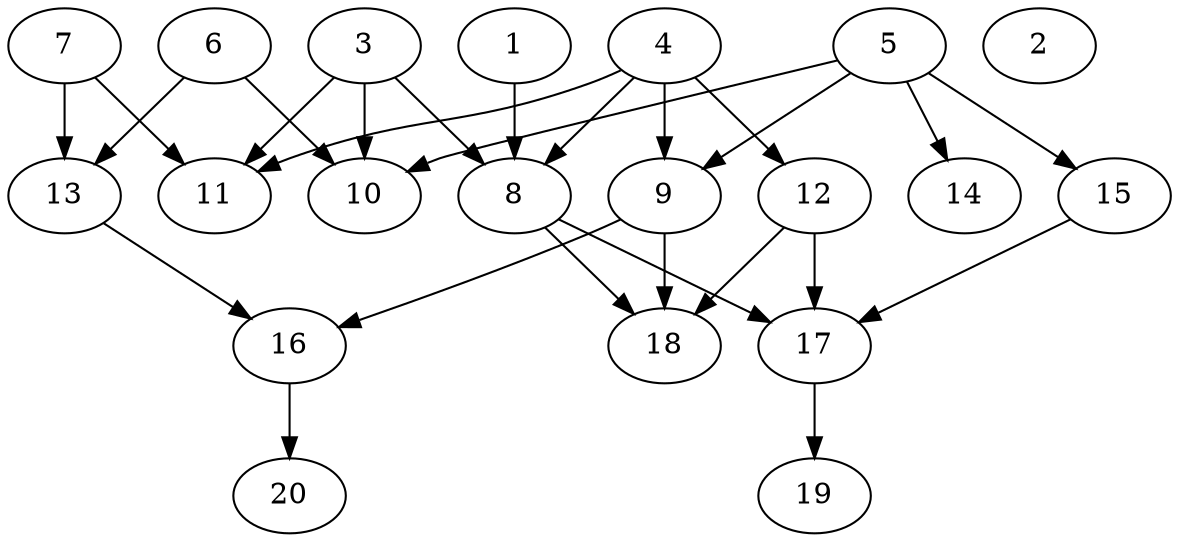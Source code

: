 // DAG automatically generated by daggen at Sat Jul 27 15:38:13 2019
// ./daggen --dot -n 20 --ccr 0.3 --fat 0.6 --regular 0.5 --density 0.4 --mindata 5242880 --maxdata 52428800 
digraph G {
  1 [size="32658773", alpha="0.19", expect_size="9797632"] 
  1 -> 8 [size ="9797632"]
  2 [size="141602133", alpha="0.16", expect_size="42480640"] 
  3 [size="35491840", alpha="0.08", expect_size="10647552"] 
  3 -> 8 [size ="10647552"]
  3 -> 10 [size ="10647552"]
  3 -> 11 [size ="10647552"]
  4 [size="67031040", alpha="0.06", expect_size="20109312"] 
  4 -> 8 [size ="20109312"]
  4 -> 9 [size ="20109312"]
  4 -> 11 [size ="20109312"]
  4 -> 12 [size ="20109312"]
  5 [size="170977280", alpha="0.18", expect_size="51293184"] 
  5 -> 9 [size ="51293184"]
  5 -> 10 [size ="51293184"]
  5 -> 14 [size ="51293184"]
  5 -> 15 [size ="51293184"]
  6 [size="88490667", alpha="0.05", expect_size="26547200"] 
  6 -> 10 [size ="26547200"]
  6 -> 13 [size ="26547200"]
  7 [size="150623573", alpha="0.00", expect_size="45187072"] 
  7 -> 11 [size ="45187072"]
  7 -> 13 [size ="45187072"]
  8 [size="140632747", alpha="0.02", expect_size="42189824"] 
  8 -> 17 [size ="42189824"]
  8 -> 18 [size ="42189824"]
  9 [size="150797653", alpha="0.18", expect_size="45239296"] 
  9 -> 16 [size ="45239296"]
  9 -> 18 [size ="45239296"]
  10 [size="114462720", alpha="0.19", expect_size="34338816"] 
  11 [size="162071893", alpha="0.02", expect_size="48621568"] 
  12 [size="151732907", alpha="0.08", expect_size="45519872"] 
  12 -> 17 [size ="45519872"]
  12 -> 18 [size ="45519872"]
  13 [size="116964693", alpha="0.09", expect_size="35089408"] 
  13 -> 16 [size ="35089408"]
  14 [size="20165973", alpha="0.00", expect_size="6049792"] 
  15 [size="65751040", alpha="0.10", expect_size="19725312"] 
  15 -> 17 [size ="19725312"]
  16 [size="53353813", alpha="0.17", expect_size="16006144"] 
  16 -> 20 [size ="16006144"]
  17 [size="88818347", alpha="0.00", expect_size="26645504"] 
  17 -> 19 [size ="26645504"]
  18 [size="89494187", alpha="0.15", expect_size="26848256"] 
  19 [size="108424533", alpha="0.18", expect_size="32527360"] 
  20 [size="94501547", alpha="0.19", expect_size="28350464"] 
}
